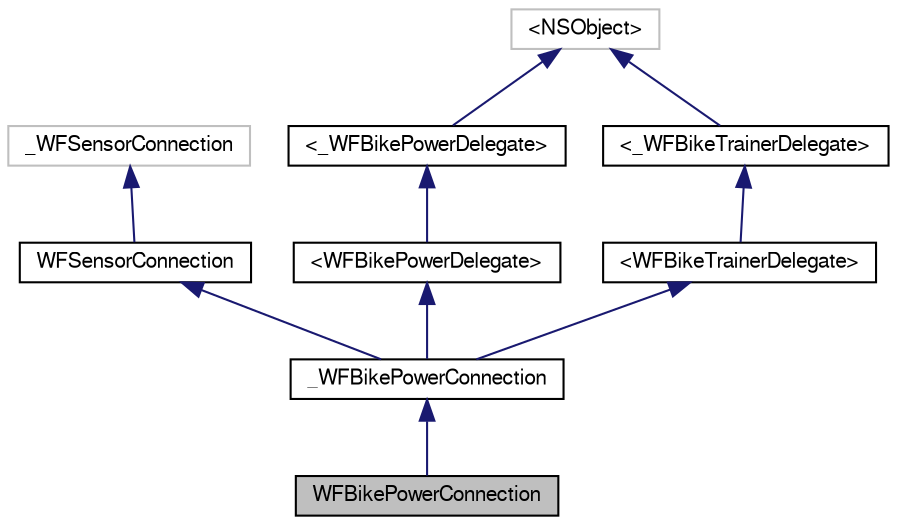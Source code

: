 digraph "WFBikePowerConnection"
{
  edge [fontname="FreeSans",fontsize="10",labelfontname="FreeSans",labelfontsize="10"];
  node [fontname="FreeSans",fontsize="10",shape=record];
  Node1 [label="WFBikePowerConnection",height=0.2,width=0.4,color="black", fillcolor="grey75", style="filled", fontcolor="black"];
  Node2 -> Node1 [dir="back",color="midnightblue",fontsize="10",style="solid",fontname="FreeSans"];
  Node2 [label="_WFBikePowerConnection",height=0.2,width=0.4,color="black", fillcolor="white", style="filled",URL="$interface___w_f_bike_power_connection.html"];
  Node3 -> Node2 [dir="back",color="midnightblue",fontsize="10",style="solid",fontname="FreeSans"];
  Node3 [label="WFSensorConnection",height=0.2,width=0.4,color="black", fillcolor="white", style="filled",URL="$interface_w_f_sensor_connection.html",tooltip="Represents the connection for an ANT sensor. "];
  Node4 -> Node3 [dir="back",color="midnightblue",fontsize="10",style="solid",fontname="FreeSans"];
  Node4 [label="_WFSensorConnection",height=0.2,width=0.4,color="grey75", fillcolor="white", style="filled"];
  Node5 -> Node2 [dir="back",color="midnightblue",fontsize="10",style="solid",fontname="FreeSans"];
  Node5 [label="\<WFBikePowerDelegate\>",height=0.2,width=0.4,color="black", fillcolor="white", style="filled",URL="$protocol_w_f_bike_power_delegate-p.html",tooltip="Provides the interface for callback methods used by the WFBikePowerConnection. "];
  Node6 -> Node5 [dir="back",color="midnightblue",fontsize="10",style="solid",fontname="FreeSans"];
  Node6 [label="\<_WFBikePowerDelegate\>",height=0.2,width=0.4,color="black", fillcolor="white", style="filled",URL="$protocol___w_f_bike_power_delegate-p.html"];
  Node7 -> Node6 [dir="back",color="midnightblue",fontsize="10",style="solid",fontname="FreeSans"];
  Node7 [label="\<NSObject\>",height=0.2,width=0.4,color="grey75", fillcolor="white", style="filled"];
  Node8 -> Node2 [dir="back",color="midnightblue",fontsize="10",style="solid",fontname="FreeSans"];
  Node8 [label="\<WFBikeTrainerDelegate\>",height=0.2,width=0.4,color="black", fillcolor="white", style="filled",URL="$protocol_w_f_bike_trainer_delegate-p.html",tooltip="Provides the interface for callback methods used by the WFBikePowerConnection. "];
  Node9 -> Node8 [dir="back",color="midnightblue",fontsize="10",style="solid",fontname="FreeSans"];
  Node9 [label="\<_WFBikeTrainerDelegate\>",height=0.2,width=0.4,color="black", fillcolor="white", style="filled",URL="$protocol___w_f_bike_trainer_delegate-p.html"];
  Node7 -> Node9 [dir="back",color="midnightblue",fontsize="10",style="solid",fontname="FreeSans"];
}

